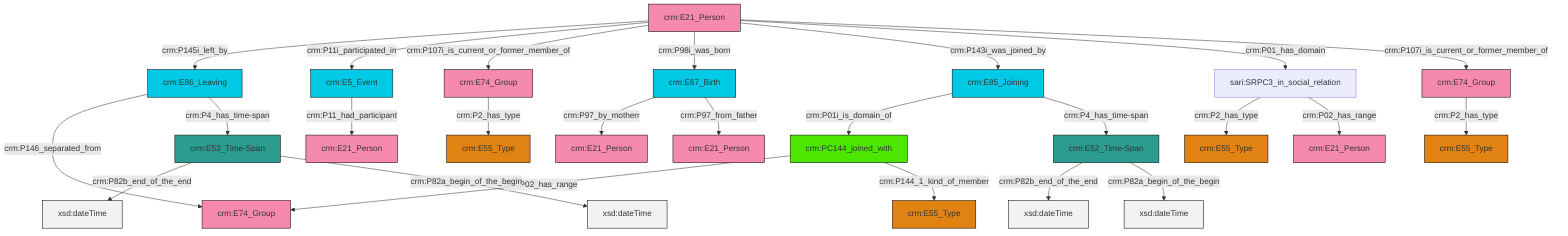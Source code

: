 graph TD
classDef Literal fill:#f2f2f2,stroke:#000000;
classDef CRM_Entity fill:#FFFFFF,stroke:#000000;
classDef Temporal_Entity fill:#00C9E6, stroke:#000000;
classDef Type fill:#E18312, stroke:#000000;
classDef Time-Span fill:#2C9C91, stroke:#000000;
classDef Appellation fill:#FFEB7F, stroke:#000000;
classDef Place fill:#008836, stroke:#000000;
classDef Persistent_Item fill:#B266B2, stroke:#000000;
classDef Conceptual_Object fill:#FFD700, stroke:#000000;
classDef Physical_Thing fill:#D2B48C, stroke:#000000;
classDef Actor fill:#f58aad, stroke:#000000;
classDef PC_Classes fill:#4ce600, stroke:#000000;
classDef Multi fill:#cccccc,stroke:#000000;

0["sari:SRPC3_in_social_relation"]:::Default -->|crm:P2_has_type| 1["crm:E55_Type"]:::Type
4["crm:E74_Group"]:::Actor -->|crm:P2_has_type| 2["crm:E55_Type"]:::Type
0["sari:SRPC3_in_social_relation"]:::Default -->|crm:P02_has_range| 5["crm:E21_Person"]:::Actor
14["crm:E21_Person"]:::Actor -->|crm:P145i_left_by| 15["crm:E86_Leaving"]:::Temporal_Entity
15["crm:E86_Leaving"]:::Temporal_Entity -->|crm:P146_separated_from| 16["crm:E74_Group"]:::Actor
19["crm:E74_Group"]:::Actor -->|crm:P2_has_type| 8["crm:E55_Type"]:::Type
22["crm:E67_Birth"]:::Temporal_Entity -->|crm:P97_by_motherr| 12["crm:E21_Person"]:::Actor
14["crm:E21_Person"]:::Actor -->|crm:P11i_participated_in| 24["crm:E5_Event"]:::Temporal_Entity
15["crm:E86_Leaving"]:::Temporal_Entity -->|crm:P4_has_time-span| 29["crm:E52_Time-Span"]:::Time-Span
22["crm:E67_Birth"]:::Temporal_Entity -->|crm:P97_from_father| 6["crm:E21_Person"]:::Actor
30["crm:E52_Time-Span"]:::Time-Span -->|crm:P82b_end_of_the_end| 31[xsd:dateTime]:::Literal
25["crm:PC144_joined_with"]:::PC_Classes -->|crm:P02_has_range| 16["crm:E74_Group"]:::Actor
30["crm:E52_Time-Span"]:::Time-Span -->|crm:P82a_begin_of_the_begin| 34[xsd:dateTime]:::Literal
10["crm:E85_Joining"]:::Temporal_Entity -->|crm:P01i_is_domain_of| 25["crm:PC144_joined_with"]:::PC_Classes
25["crm:PC144_joined_with"]:::PC_Classes -->|crm:P144_1_kind_of_member| 20["crm:E55_Type"]:::Type
14["crm:E21_Person"]:::Actor -->|crm:P107i_is_current_or_former_member_of| 4["crm:E74_Group"]:::Actor
29["crm:E52_Time-Span"]:::Time-Span -->|crm:P82b_end_of_the_end| 38[xsd:dateTime]:::Literal
24["crm:E5_Event"]:::Temporal_Entity -->|crm:P11_had_participant| 39["crm:E21_Person"]:::Actor
14["crm:E21_Person"]:::Actor -->|crm:P98i_was_born| 22["crm:E67_Birth"]:::Temporal_Entity
14["crm:E21_Person"]:::Actor -->|crm:P143i_was_joined_by| 10["crm:E85_Joining"]:::Temporal_Entity
29["crm:E52_Time-Span"]:::Time-Span -->|crm:P82a_begin_of_the_begin| 45[xsd:dateTime]:::Literal
14["crm:E21_Person"]:::Actor -->|crm:P01_has_domain| 0["sari:SRPC3_in_social_relation"]:::Default
14["crm:E21_Person"]:::Actor -->|crm:P107i_is_current_or_former_member_of| 19["crm:E74_Group"]:::Actor
10["crm:E85_Joining"]:::Temporal_Entity -->|crm:P4_has_time-span| 30["crm:E52_Time-Span"]:::Time-Span
